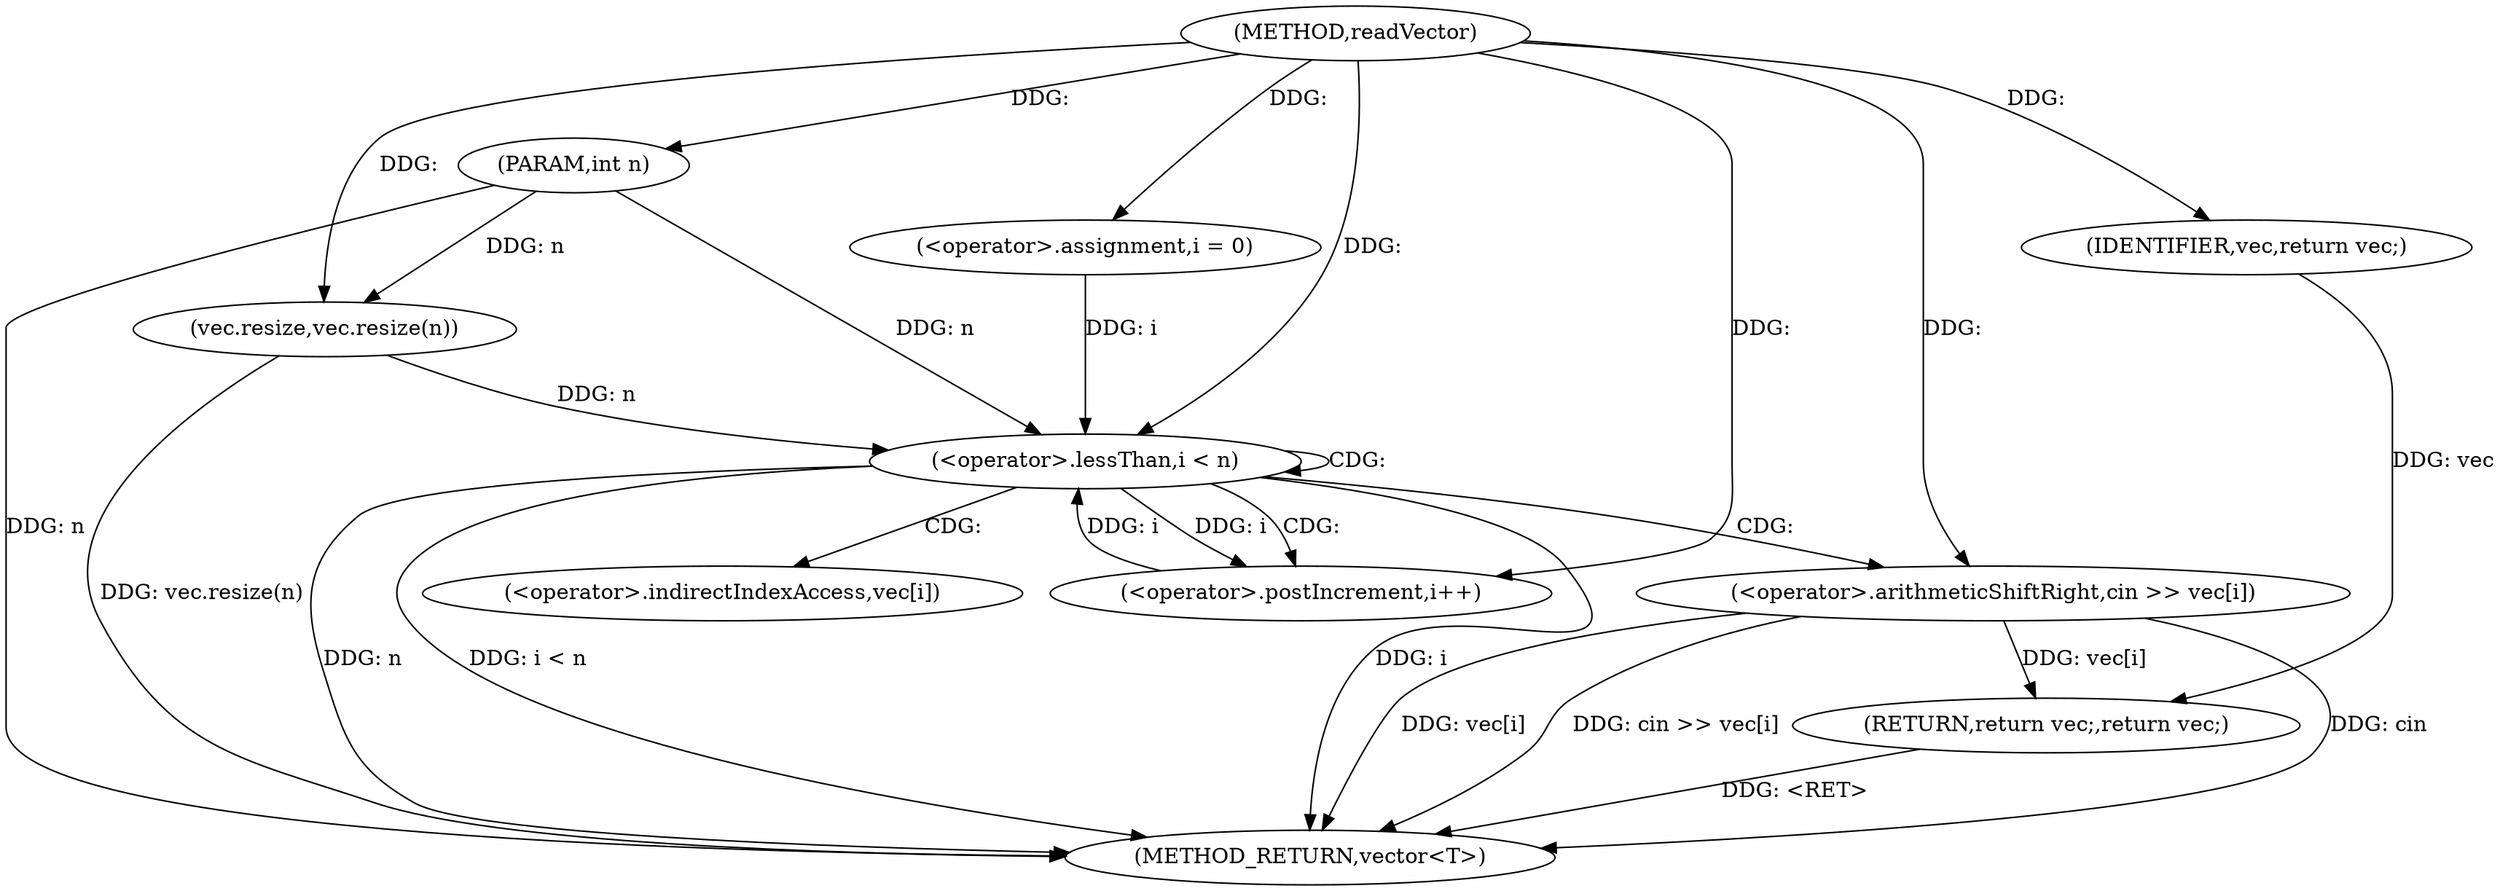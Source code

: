 digraph "readVector" {  
"1000116" [label = "(METHOD,readVector)" ]
"1000139" [label = "(METHOD_RETURN,vector<T>)" ]
"1000117" [label = "(PARAM,int n)" ]
"1000120" [label = "(vec.resize,vec.resize(n))" ]
"1000137" [label = "(RETURN,return vec;,return vec;)" ]
"1000124" [label = "(<operator>.assignment,i = 0)" ]
"1000127" [label = "(<operator>.lessThan,i < n)" ]
"1000130" [label = "(<operator>.postIncrement,i++)" ]
"1000132" [label = "(<operator>.arithmeticShiftRight,cin >> vec[i])" ]
"1000138" [label = "(IDENTIFIER,vec,return vec;)" ]
"1000134" [label = "(<operator>.indirectIndexAccess,vec[i])" ]
  "1000117" -> "1000139"  [ label = "DDG: n"] 
  "1000120" -> "1000139"  [ label = "DDG: vec.resize(n)"] 
  "1000127" -> "1000139"  [ label = "DDG: i"] 
  "1000127" -> "1000139"  [ label = "DDG: n"] 
  "1000127" -> "1000139"  [ label = "DDG: i < n"] 
  "1000132" -> "1000139"  [ label = "DDG: vec[i]"] 
  "1000132" -> "1000139"  [ label = "DDG: cin >> vec[i]"] 
  "1000137" -> "1000139"  [ label = "DDG: <RET>"] 
  "1000132" -> "1000139"  [ label = "DDG: cin"] 
  "1000116" -> "1000117"  [ label = "DDG: "] 
  "1000138" -> "1000137"  [ label = "DDG: vec"] 
  "1000132" -> "1000137"  [ label = "DDG: vec[i]"] 
  "1000117" -> "1000120"  [ label = "DDG: n"] 
  "1000116" -> "1000120"  [ label = "DDG: "] 
  "1000116" -> "1000124"  [ label = "DDG: "] 
  "1000116" -> "1000138"  [ label = "DDG: "] 
  "1000124" -> "1000127"  [ label = "DDG: i"] 
  "1000130" -> "1000127"  [ label = "DDG: i"] 
  "1000116" -> "1000127"  [ label = "DDG: "] 
  "1000120" -> "1000127"  [ label = "DDG: n"] 
  "1000117" -> "1000127"  [ label = "DDG: n"] 
  "1000127" -> "1000130"  [ label = "DDG: i"] 
  "1000116" -> "1000130"  [ label = "DDG: "] 
  "1000116" -> "1000132"  [ label = "DDG: "] 
  "1000127" -> "1000132"  [ label = "CDG: "] 
  "1000127" -> "1000127"  [ label = "CDG: "] 
  "1000127" -> "1000130"  [ label = "CDG: "] 
  "1000127" -> "1000134"  [ label = "CDG: "] 
}
